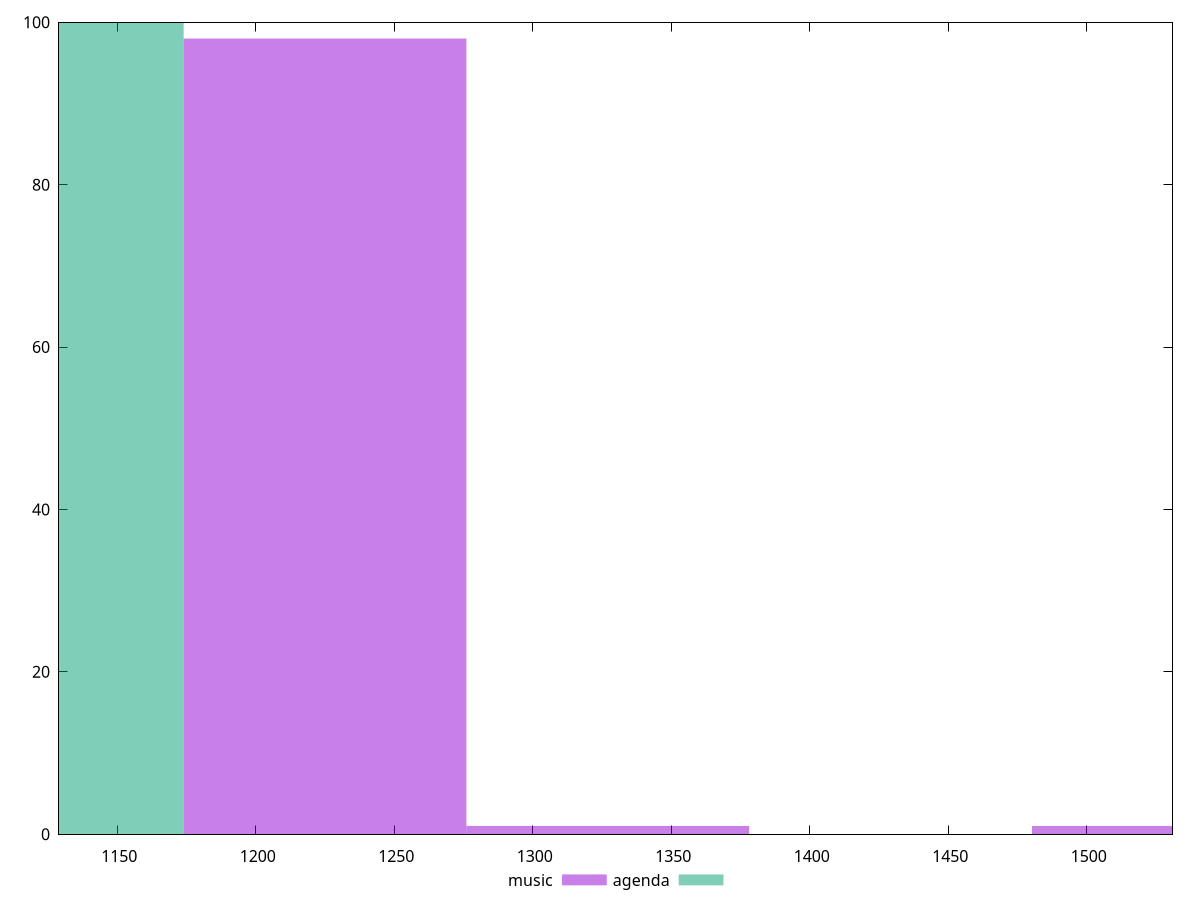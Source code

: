 reset

$music <<EOF
1531.3080425981223 1
1225.046434078498 98
1327.1336369183728 1
EOF

$agenda <<EOF
1122.959231238623 100
EOF

set key outside below
set boxwidth 102.08720283987482
set xrange [1129:1531]
set yrange [0:100]
set trange [0:100]
set style fill transparent solid 0.5 noborder
set terminal svg size 640, 500 enhanced background rgb 'white'
set output "reports/report_00031_2021-02-24T23-18-18.084Z/uses-rel-preload/comparison/histogram/0_vs_1.svg"

plot $music title "music" with boxes, \
     $agenda title "agenda" with boxes

reset
